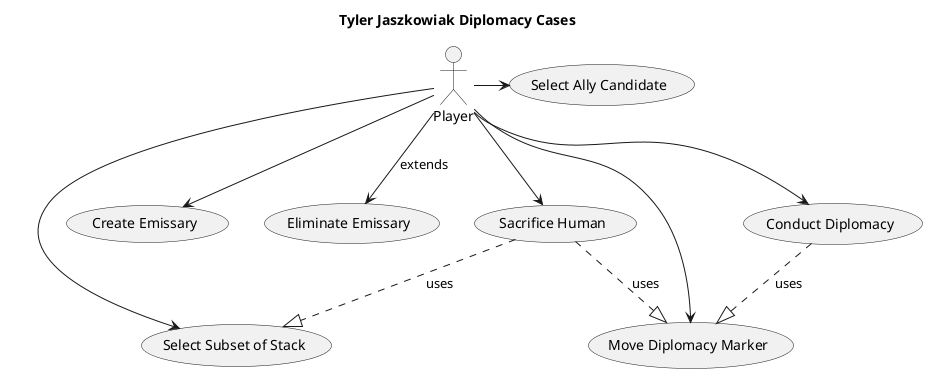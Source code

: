 @startuml

title Tyler Jaszkowiak Diplomacy Cases

actor Player


Player ->    (Select Subset of Stack)


Player ->      (Select Ally Candidate)
Player -->     (Create Emissary)
Player -->     (Eliminate Emissary):extends
Player --->    (Move Diplomacy Marker)
Player -->     (Conduct Diplomacy)
Player -->     (Sacrifice Human)
(Sacrifice Human) ..|>  (Select Subset of Stack) :uses
(Conduct Diplomacy) ..|> (Move Diplomacy Marker) :uses
(Sacrifice Human)  ..|> (Move Diplomacy Marker) :uses


@enduml
